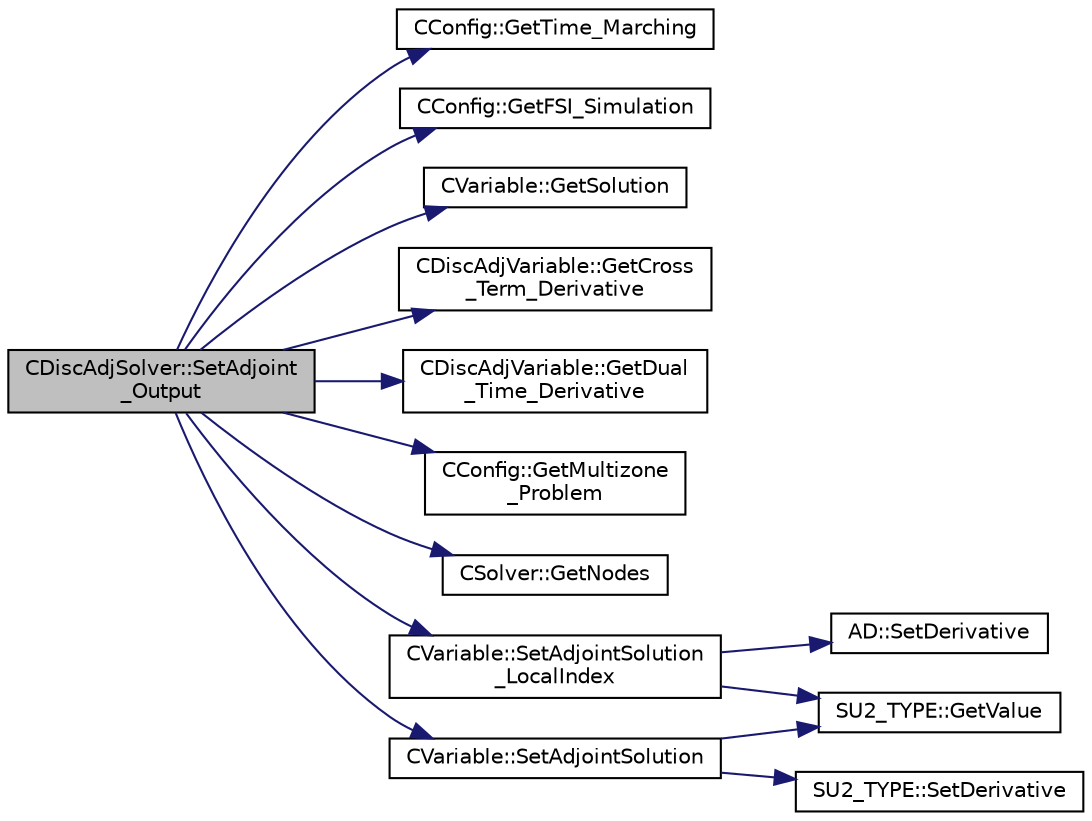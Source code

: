 digraph "CDiscAdjSolver::SetAdjoint_Output"
{
  edge [fontname="Helvetica",fontsize="10",labelfontname="Helvetica",labelfontsize="10"];
  node [fontname="Helvetica",fontsize="10",shape=record];
  rankdir="LR";
  Node254 [label="CDiscAdjSolver::SetAdjoint\l_Output",height=0.2,width=0.4,color="black", fillcolor="grey75", style="filled", fontcolor="black"];
  Node254 -> Node255 [color="midnightblue",fontsize="10",style="solid",fontname="Helvetica"];
  Node255 [label="CConfig::GetTime_Marching",height=0.2,width=0.4,color="black", fillcolor="white", style="filled",URL="$class_c_config.html#a864d499ce740184803607801c47abda7",tooltip="Provides information about the time integration, and change the write in the output files information..."];
  Node254 -> Node256 [color="midnightblue",fontsize="10",style="solid",fontname="Helvetica"];
  Node256 [label="CConfig::GetFSI_Simulation",height=0.2,width=0.4,color="black", fillcolor="white", style="filled",URL="$class_c_config.html#a9776c63953c047138e0f81d5b51cd895",tooltip="Check if the simulation we are running is a FSI simulation. "];
  Node254 -> Node257 [color="midnightblue",fontsize="10",style="solid",fontname="Helvetica"];
  Node257 [label="CVariable::GetSolution",height=0.2,width=0.4,color="black", fillcolor="white", style="filled",URL="$class_c_variable.html#a261483e39c23c1de7cb9aea7e917c121",tooltip="Get the solution. "];
  Node254 -> Node258 [color="midnightblue",fontsize="10",style="solid",fontname="Helvetica"];
  Node258 [label="CDiscAdjVariable::GetCross\l_Term_Derivative",height=0.2,width=0.4,color="black", fillcolor="white", style="filled",URL="$class_c_disc_adj_variable.html#a3995d87f2e239b7f281700e5841e2e50",tooltip="Get the contribution of crossed terms into the derivative. "];
  Node254 -> Node259 [color="midnightblue",fontsize="10",style="solid",fontname="Helvetica"];
  Node259 [label="CDiscAdjVariable::GetDual\l_Time_Derivative",height=0.2,width=0.4,color="black", fillcolor="white", style="filled",URL="$class_c_disc_adj_variable.html#a0c25e540f3cb1e46e4f93e3a468a1ca1"];
  Node254 -> Node260 [color="midnightblue",fontsize="10",style="solid",fontname="Helvetica"];
  Node260 [label="CConfig::GetMultizone\l_Problem",height=0.2,width=0.4,color="black", fillcolor="white", style="filled",URL="$class_c_config.html#ad9233b666b21e43c18592925be61cc9b",tooltip="Get whether the simulation we are running is a multizone simulation. "];
  Node254 -> Node261 [color="midnightblue",fontsize="10",style="solid",fontname="Helvetica"];
  Node261 [label="CSolver::GetNodes",height=0.2,width=0.4,color="black", fillcolor="white", style="filled",URL="$class_c_solver.html#af3198e52a2ea377bb765647b5e697197",tooltip="Allow outside access to the nodes of the solver, containing conservatives, primitives, etc. "];
  Node254 -> Node262 [color="midnightblue",fontsize="10",style="solid",fontname="Helvetica"];
  Node262 [label="CVariable::SetAdjointSolution\l_LocalIndex",height=0.2,width=0.4,color="black", fillcolor="white", style="filled",URL="$class_c_variable.html#aa45da2c5f488d3afbebffcd4c8623370",tooltip="Set the adjoint values of the solution. "];
  Node262 -> Node263 [color="midnightblue",fontsize="10",style="solid",fontname="Helvetica"];
  Node263 [label="AD::SetDerivative",height=0.2,width=0.4,color="black", fillcolor="white", style="filled",URL="$namespace_a_d.html#a49a954dc442cd06cc43cd61a451d76e5",tooltip="Sets the adjoint value at index to val. "];
  Node262 -> Node264 [color="midnightblue",fontsize="10",style="solid",fontname="Helvetica"];
  Node264 [label="SU2_TYPE::GetValue",height=0.2,width=0.4,color="black", fillcolor="white", style="filled",URL="$namespace_s_u2___t_y_p_e.html#a0ed43473f5a450ce028d088427bf10cb",tooltip="Get the (primitive) value of the datatype (needs to be implemented for each new type). "];
  Node254 -> Node265 [color="midnightblue",fontsize="10",style="solid",fontname="Helvetica"];
  Node265 [label="CVariable::SetAdjointSolution",height=0.2,width=0.4,color="black", fillcolor="white", style="filled",URL="$class_c_variable.html#a7c98cdf8cb0799eb03e3cb8a9ca45f92",tooltip="Set the adjoint values of the solution. "];
  Node265 -> Node266 [color="midnightblue",fontsize="10",style="solid",fontname="Helvetica"];
  Node266 [label="SU2_TYPE::SetDerivative",height=0.2,width=0.4,color="black", fillcolor="white", style="filled",URL="$namespace_s_u2___t_y_p_e.html#a0d7db8cc5630100477a515061684a341",tooltip="Set the derivative value of the datatype (needs to be implemented for each new type). "];
  Node265 -> Node264 [color="midnightblue",fontsize="10",style="solid",fontname="Helvetica"];
}
